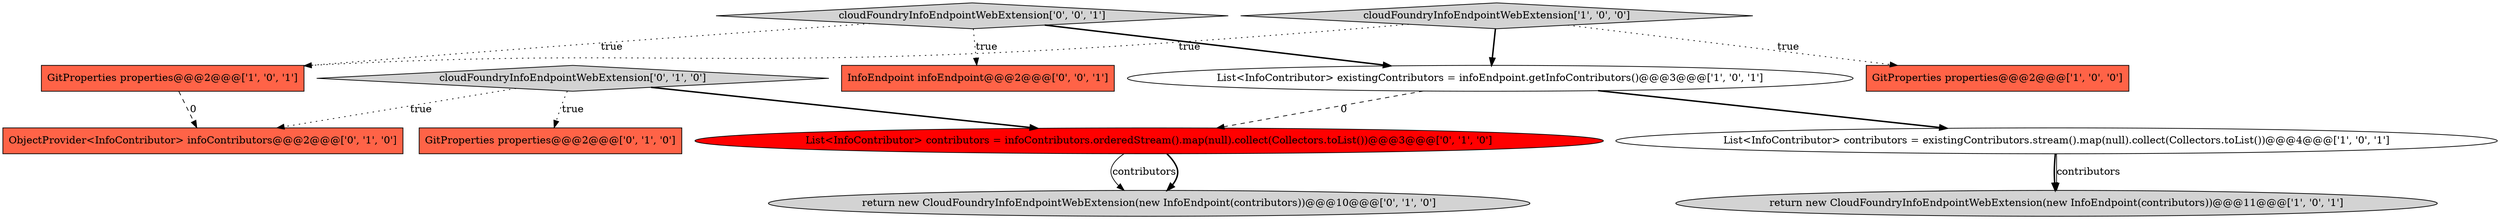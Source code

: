 digraph {
10 [style = filled, label = "return new CloudFoundryInfoEndpointWebExtension(new InfoEndpoint(contributors))@@@10@@@['0', '1', '0']", fillcolor = lightgray, shape = ellipse image = "AAA0AAABBB2BBB"];
8 [style = filled, label = "GitProperties properties@@@2@@@['0', '1', '0']", fillcolor = tomato, shape = box image = "AAA0AAABBB2BBB"];
11 [style = filled, label = "cloudFoundryInfoEndpointWebExtension['0', '0', '1']", fillcolor = lightgray, shape = diamond image = "AAA0AAABBB3BBB"];
3 [style = filled, label = "List<InfoContributor> contributors = existingContributors.stream().map(null).collect(Collectors.toList())@@@4@@@['1', '0', '1']", fillcolor = white, shape = ellipse image = "AAA0AAABBB1BBB"];
9 [style = filled, label = "ObjectProvider<InfoContributor> infoContributors@@@2@@@['0', '1', '0']", fillcolor = tomato, shape = box image = "AAA1AAABBB2BBB"];
4 [style = filled, label = "cloudFoundryInfoEndpointWebExtension['1', '0', '0']", fillcolor = lightgray, shape = diamond image = "AAA0AAABBB1BBB"];
6 [style = filled, label = "List<InfoContributor> contributors = infoContributors.orderedStream().map(null).collect(Collectors.toList())@@@3@@@['0', '1', '0']", fillcolor = red, shape = ellipse image = "AAA1AAABBB2BBB"];
12 [style = filled, label = "InfoEndpoint infoEndpoint@@@2@@@['0', '0', '1']", fillcolor = tomato, shape = box image = "AAA0AAABBB3BBB"];
0 [style = filled, label = "return new CloudFoundryInfoEndpointWebExtension(new InfoEndpoint(contributors))@@@11@@@['1', '0', '1']", fillcolor = lightgray, shape = ellipse image = "AAA0AAABBB1BBB"];
1 [style = filled, label = "List<InfoContributor> existingContributors = infoEndpoint.getInfoContributors()@@@3@@@['1', '0', '1']", fillcolor = white, shape = ellipse image = "AAA0AAABBB1BBB"];
7 [style = filled, label = "cloudFoundryInfoEndpointWebExtension['0', '1', '0']", fillcolor = lightgray, shape = diamond image = "AAA0AAABBB2BBB"];
5 [style = filled, label = "GitProperties properties@@@2@@@['1', '0', '1']", fillcolor = tomato, shape = box image = "AAA0AAABBB1BBB"];
2 [style = filled, label = "GitProperties properties@@@2@@@['1', '0', '0']", fillcolor = tomato, shape = box image = "AAA0AAABBB1BBB"];
1->3 [style = bold, label=""];
6->10 [style = solid, label="contributors"];
4->5 [style = dotted, label="true"];
5->9 [style = dashed, label="0"];
4->1 [style = bold, label=""];
11->5 [style = dotted, label="true"];
7->9 [style = dotted, label="true"];
7->8 [style = dotted, label="true"];
11->1 [style = bold, label=""];
1->6 [style = dashed, label="0"];
6->10 [style = bold, label=""];
3->0 [style = bold, label=""];
7->6 [style = bold, label=""];
4->2 [style = dotted, label="true"];
11->12 [style = dotted, label="true"];
3->0 [style = solid, label="contributors"];
}
